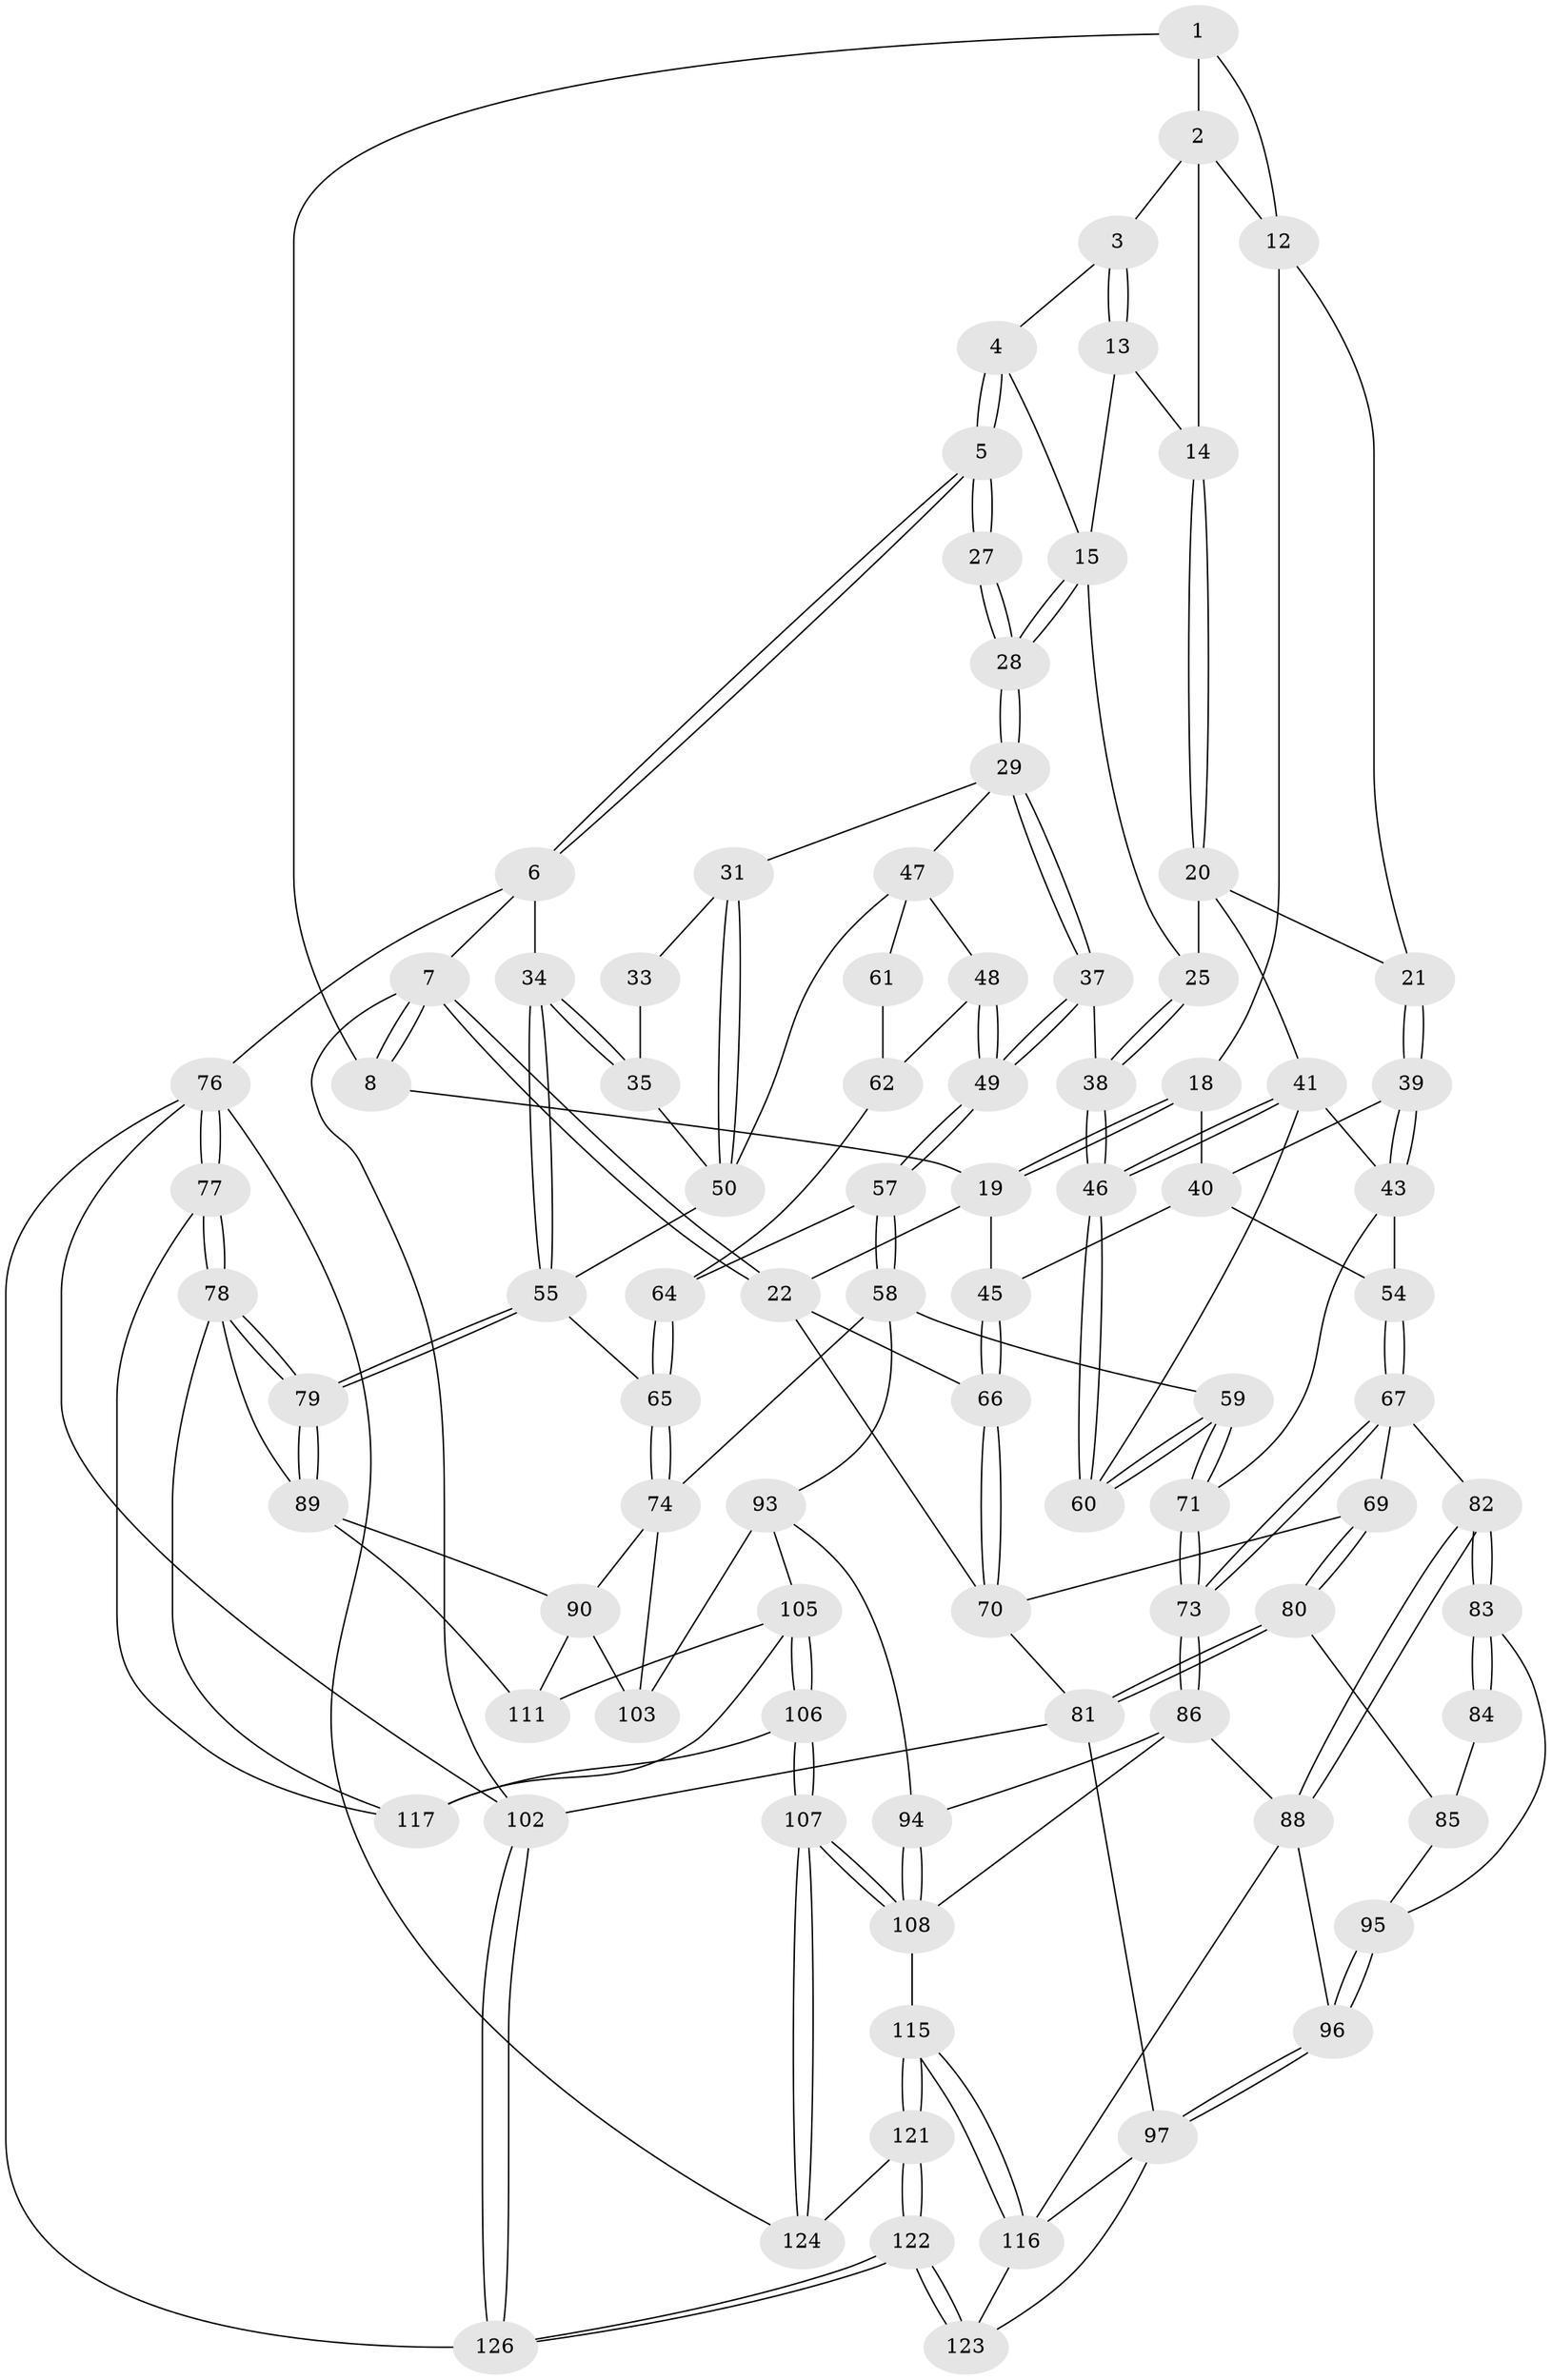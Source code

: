 // Generated by graph-tools (version 1.1) at 2025/24/03/03/25 07:24:34]
// undirected, 88 vertices, 205 edges
graph export_dot {
graph [start="1"]
  node [color=gray90,style=filled];
  1 [pos="+0.21802246901913602+0",super="+9"];
  2 [pos="+0.23542474454261403+0",super="+11"];
  3 [pos="+0.5731288283370638+0"];
  4 [pos="+0.576132391338616+0"];
  5 [pos="+1+0"];
  6 [pos="+1+0"];
  7 [pos="+0+0"];
  8 [pos="+0.13769230196336477+0",super="+10"];
  12 [pos="+0.2515939325240227+0.08494691580576778",super="+17"];
  13 [pos="+0.5637539819251592+0"];
  14 [pos="+0.44082744797211554+0.09869780035298349"];
  15 [pos="+0.7589040589221494+0.13875215530357823",super="+16"];
  18 [pos="+0.1277310508467013+0.17977465657097974"];
  19 [pos="+0.06410698089383494+0.16622971061567515",super="+24"];
  20 [pos="+0.43606242098360304+0.14784883490401016",super="+26"];
  21 [pos="+0.3215436429410603+0.18042991075944442"];
  22 [pos="+0+0.16321410155351793",super="+23"];
  25 [pos="+0.5582133931534814+0.2100717536065315"];
  27 [pos="+0.9810483230057282+0.027006323170059958"];
  28 [pos="+0.7682576767393748+0.1467064363389602"];
  29 [pos="+0.7695851767422521+0.17445881434655355",super="+30"];
  31 [pos="+0.9051446262720478+0.2577334131221425",super="+32"];
  33 [pos="+0.9468613052822359+0.1885035231208629",super="+36"];
  34 [pos="+1+0.27902141961041027"];
  35 [pos="+1+0.2781884593297496"];
  37 [pos="+0.6244934965983866+0.3036568392258791"];
  38 [pos="+0.6102873667373089+0.30270071281385735"];
  39 [pos="+0.2769319090061633+0.26512792450094574"];
  40 [pos="+0.1743650597658138+0.22449091766616694",super="+44"];
  41 [pos="+0.42510476764111854+0.3057391164836094",super="+42"];
  43 [pos="+0.3012341093495205+0.35458602688035884",super="+53"];
  45 [pos="+0.11757191639158474+0.37594010006977485"];
  46 [pos="+0.5302307760425319+0.3848497082810665"];
  47 [pos="+0.7949525858739477+0.283193348524289",super="+52"];
  48 [pos="+0.7410721378567052+0.35414447043695685"];
  49 [pos="+0.6818321324080442+0.3502629370488073"];
  50 [pos="+0.9303539074912438+0.3080483449028339",super="+51"];
  54 [pos="+0.25371863312173293+0.41158493267638835"];
  55 [pos="+1+0.548917898575538",super="+56"];
  57 [pos="+0.6782696825335142+0.46213763060325797"];
  58 [pos="+0.6314412419060861+0.4978105218960036",super="+75"];
  59 [pos="+0.5232587652114199+0.5086530171817838"];
  60 [pos="+0.5193642260866078+0.4676388888915604"];
  61 [pos="+0.8141995181744226+0.37522924375675126"];
  62 [pos="+0.7451833139657558+0.3587534348916495",super="+63"];
  64 [pos="+0.7729059339202006+0.4716606035386828"];
  65 [pos="+0.8282015539753185+0.5184779221863831"];
  66 [pos="+0.07010037731836458+0.428079078118638"];
  67 [pos="+0.23585688431896315+0.5047786168043281",super="+68"];
  69 [pos="+0.07548471508558068+0.5062141586138552"];
  70 [pos="+0.05756181335588045+0.4465594899133583",super="+72"];
  71 [pos="+0.49351180520550875+0.5608705173808277"];
  73 [pos="+0.4927401640204949+0.5639066708730273"];
  74 [pos="+0.8153260968674957+0.5599142580686565",super="+91"];
  76 [pos="+1+1",super="+125"];
  77 [pos="+1+1"];
  78 [pos="+1+1",super="+114"];
  79 [pos="+1+0.5737809435177236"];
  80 [pos="+0.04703547679132182+0.5766658387162834"];
  81 [pos="+0+0.7624206610090688",super="+98"];
  82 [pos="+0.23214882731451914+0.5682774729329719"];
  83 [pos="+0.21932451587676507+0.5762856266344781"];
  84 [pos="+0.20009738319334244+0.5796629944905958"];
  85 [pos="+0.08212364904064366+0.5910201167234155",super="+92"];
  86 [pos="+0.49007637298629636+0.5956377750967544",super="+87"];
  88 [pos="+0.2805417373176047+0.6265100438886938",super="+100"];
  89 [pos="+1+0.6364091394578115",super="+110"];
  90 [pos="+0.998430426363227+0.6343000105791867",super="+109"];
  93 [pos="+0.7181762837580057+0.6353737334733485",super="+104"];
  94 [pos="+0.6963459719479809+0.6457817246954464"];
  95 [pos="+0.1265036357289213+0.6577960649782123",super="+99"];
  96 [pos="+0.12781652913225547+0.7183532454933473",super="+101"];
  97 [pos="+0+0.8690972471465427",super="+119"];
  102 [pos="+0+1"];
  103 [pos="+0.8551083905065205+0.6940217453621778"];
  105 [pos="+0.7604104178439869+0.7980303331226191",super="+113"];
  106 [pos="+0.7275332808278103+0.8674695654166805"];
  107 [pos="+0.6872382593090548+0.8851548561101041"];
  108 [pos="+0.6295192711637075+0.8050359569690602",super="+112"];
  111 [pos="+0.8911000344439131+0.7307330837027941"];
  115 [pos="+0.4477885266592272+0.7590144061886697"];
  116 [pos="+0.26578460052827824+0.7589538428287211",super="+118"];
  117 [pos="+0.8970586484357204+0.8030831294152048",super="+120"];
  121 [pos="+0.40940201177974433+0.9300314538908718"];
  122 [pos="+0.32035674865777825+1"];
  123 [pos="+0.26598357482499585+0.8573248884296701"];
  124 [pos="+0.6728617506607992+0.9253239657774494"];
  126 [pos="+0.25265504499304625+1"];
  1 -- 2;
  1 -- 12;
  1 -- 8;
  2 -- 3;
  2 -- 12;
  2 -- 14;
  3 -- 4;
  3 -- 13;
  3 -- 13;
  4 -- 5;
  4 -- 5;
  4 -- 15;
  5 -- 6;
  5 -- 6;
  5 -- 27;
  5 -- 27;
  6 -- 7;
  6 -- 34;
  6 -- 76;
  7 -- 8;
  7 -- 8;
  7 -- 22;
  7 -- 22;
  7 -- 102;
  8 -- 19;
  12 -- 18;
  12 -- 21;
  13 -- 14;
  13 -- 15;
  14 -- 20;
  14 -- 20;
  15 -- 28;
  15 -- 28;
  15 -- 25;
  18 -- 19;
  18 -- 19;
  18 -- 40;
  19 -- 45;
  19 -- 22;
  20 -- 21;
  20 -- 25;
  20 -- 41;
  21 -- 39;
  21 -- 39;
  22 -- 66;
  22 -- 70;
  25 -- 38;
  25 -- 38;
  27 -- 28;
  27 -- 28;
  28 -- 29;
  28 -- 29;
  29 -- 37;
  29 -- 37;
  29 -- 31;
  29 -- 47;
  31 -- 50;
  31 -- 50;
  31 -- 33 [weight=2];
  33 -- 35;
  34 -- 35;
  34 -- 35;
  34 -- 55;
  34 -- 55;
  35 -- 50;
  37 -- 38;
  37 -- 49;
  37 -- 49;
  38 -- 46;
  38 -- 46;
  39 -- 40;
  39 -- 43;
  39 -- 43;
  40 -- 45;
  40 -- 54;
  41 -- 46;
  41 -- 46;
  41 -- 43;
  41 -- 60;
  43 -- 54;
  43 -- 71;
  45 -- 66;
  45 -- 66;
  46 -- 60;
  46 -- 60;
  47 -- 48;
  47 -- 61;
  47 -- 50;
  48 -- 49;
  48 -- 49;
  48 -- 62;
  49 -- 57;
  49 -- 57;
  50 -- 55;
  54 -- 67;
  54 -- 67;
  55 -- 79;
  55 -- 79;
  55 -- 65;
  57 -- 58;
  57 -- 58;
  57 -- 64;
  58 -- 59;
  58 -- 93;
  58 -- 74;
  59 -- 60;
  59 -- 60;
  59 -- 71;
  59 -- 71;
  61 -- 62 [weight=2];
  62 -- 64;
  64 -- 65;
  64 -- 65;
  65 -- 74;
  65 -- 74;
  66 -- 70;
  66 -- 70;
  67 -- 73;
  67 -- 73;
  67 -- 82;
  67 -- 69;
  69 -- 70;
  69 -- 80;
  69 -- 80;
  70 -- 81;
  71 -- 73;
  71 -- 73;
  73 -- 86;
  73 -- 86;
  74 -- 90;
  74 -- 103;
  76 -- 77;
  76 -- 77;
  76 -- 102;
  76 -- 124;
  76 -- 126;
  77 -- 78;
  77 -- 78;
  77 -- 117;
  78 -- 79;
  78 -- 79;
  78 -- 89;
  78 -- 117;
  79 -- 89;
  79 -- 89;
  80 -- 81;
  80 -- 81;
  80 -- 85;
  81 -- 97;
  81 -- 102;
  82 -- 83;
  82 -- 83;
  82 -- 88;
  82 -- 88;
  83 -- 84;
  83 -- 84;
  83 -- 95;
  84 -- 85 [weight=2];
  85 -- 95;
  86 -- 94;
  86 -- 88;
  86 -- 108;
  88 -- 116;
  88 -- 96;
  89 -- 90;
  89 -- 111;
  90 -- 111;
  90 -- 103;
  93 -- 94;
  93 -- 105;
  93 -- 103;
  94 -- 108;
  94 -- 108;
  95 -- 96 [weight=2];
  95 -- 96;
  96 -- 97;
  96 -- 97;
  97 -- 123;
  97 -- 116;
  102 -- 126;
  102 -- 126;
  105 -- 106;
  105 -- 106;
  105 -- 117;
  105 -- 111;
  106 -- 107;
  106 -- 107;
  106 -- 117;
  107 -- 108;
  107 -- 108;
  107 -- 124;
  107 -- 124;
  108 -- 115;
  115 -- 116;
  115 -- 116;
  115 -- 121;
  115 -- 121;
  116 -- 123;
  121 -- 122;
  121 -- 122;
  121 -- 124;
  122 -- 123;
  122 -- 123;
  122 -- 126;
  122 -- 126;
}
